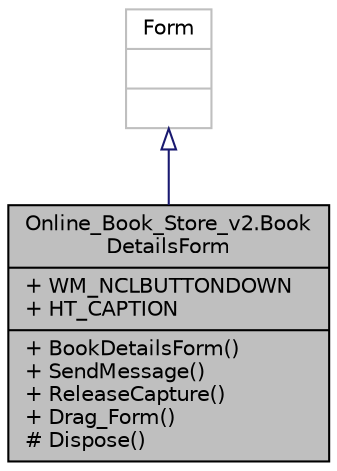 digraph "Online_Book_Store_v2.BookDetailsForm"
{
 // LATEX_PDF_SIZE
  edge [fontname="Helvetica",fontsize="10",labelfontname="Helvetica",labelfontsize="10"];
  node [fontname="Helvetica",fontsize="10",shape=record];
  Node1 [label="{Online_Book_Store_v2.Book\lDetailsForm\n|+ WM_NCLBUTTONDOWN\l+ HT_CAPTION\l|+ BookDetailsForm()\l+ SendMessage()\l+ ReleaseCapture()\l+ Drag_Form()\l# Dispose()\l}",height=0.2,width=0.4,color="black", fillcolor="grey75", style="filled", fontcolor="black",tooltip=" "];
  Node2 -> Node1 [dir="back",color="midnightblue",fontsize="10",style="solid",arrowtail="onormal"];
  Node2 [label="{Form\n||}",height=0.2,width=0.4,color="grey75", fillcolor="white", style="filled",tooltip=" "];
}
